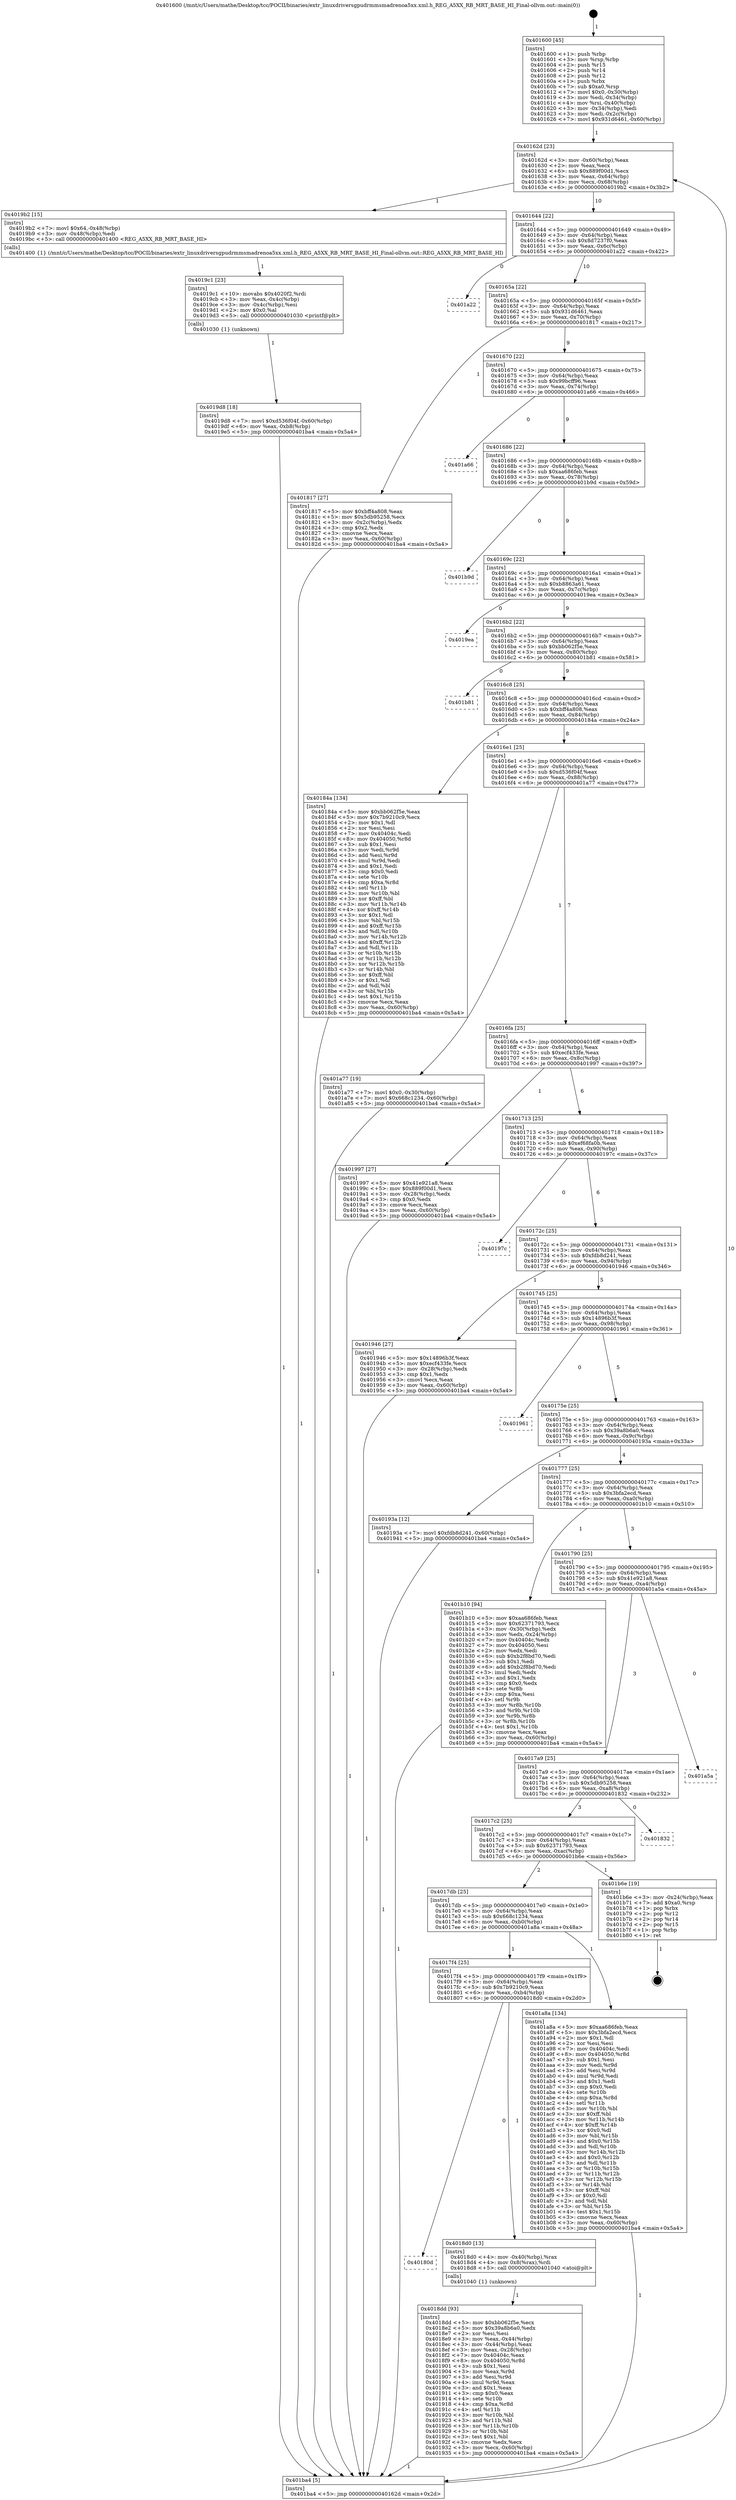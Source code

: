 digraph "0x401600" {
  label = "0x401600 (/mnt/c/Users/mathe/Desktop/tcc/POCII/binaries/extr_linuxdriversgpudrmmsmadrenoa5xx.xml.h_REG_A5XX_RB_MRT_BASE_HI_Final-ollvm.out::main(0))"
  labelloc = "t"
  node[shape=record]

  Entry [label="",width=0.3,height=0.3,shape=circle,fillcolor=black,style=filled]
  "0x40162d" [label="{
     0x40162d [23]\l
     | [instrs]\l
     &nbsp;&nbsp;0x40162d \<+3\>: mov -0x60(%rbp),%eax\l
     &nbsp;&nbsp;0x401630 \<+2\>: mov %eax,%ecx\l
     &nbsp;&nbsp;0x401632 \<+6\>: sub $0x889f00d1,%ecx\l
     &nbsp;&nbsp;0x401638 \<+3\>: mov %eax,-0x64(%rbp)\l
     &nbsp;&nbsp;0x40163b \<+3\>: mov %ecx,-0x68(%rbp)\l
     &nbsp;&nbsp;0x40163e \<+6\>: je 00000000004019b2 \<main+0x3b2\>\l
  }"]
  "0x4019b2" [label="{
     0x4019b2 [15]\l
     | [instrs]\l
     &nbsp;&nbsp;0x4019b2 \<+7\>: movl $0x64,-0x48(%rbp)\l
     &nbsp;&nbsp;0x4019b9 \<+3\>: mov -0x48(%rbp),%edi\l
     &nbsp;&nbsp;0x4019bc \<+5\>: call 0000000000401400 \<REG_A5XX_RB_MRT_BASE_HI\>\l
     | [calls]\l
     &nbsp;&nbsp;0x401400 \{1\} (/mnt/c/Users/mathe/Desktop/tcc/POCII/binaries/extr_linuxdriversgpudrmmsmadrenoa5xx.xml.h_REG_A5XX_RB_MRT_BASE_HI_Final-ollvm.out::REG_A5XX_RB_MRT_BASE_HI)\l
  }"]
  "0x401644" [label="{
     0x401644 [22]\l
     | [instrs]\l
     &nbsp;&nbsp;0x401644 \<+5\>: jmp 0000000000401649 \<main+0x49\>\l
     &nbsp;&nbsp;0x401649 \<+3\>: mov -0x64(%rbp),%eax\l
     &nbsp;&nbsp;0x40164c \<+5\>: sub $0x8d7237f0,%eax\l
     &nbsp;&nbsp;0x401651 \<+3\>: mov %eax,-0x6c(%rbp)\l
     &nbsp;&nbsp;0x401654 \<+6\>: je 0000000000401a22 \<main+0x422\>\l
  }"]
  Exit [label="",width=0.3,height=0.3,shape=circle,fillcolor=black,style=filled,peripheries=2]
  "0x401a22" [label="{
     0x401a22\l
  }", style=dashed]
  "0x40165a" [label="{
     0x40165a [22]\l
     | [instrs]\l
     &nbsp;&nbsp;0x40165a \<+5\>: jmp 000000000040165f \<main+0x5f\>\l
     &nbsp;&nbsp;0x40165f \<+3\>: mov -0x64(%rbp),%eax\l
     &nbsp;&nbsp;0x401662 \<+5\>: sub $0x931d6461,%eax\l
     &nbsp;&nbsp;0x401667 \<+3\>: mov %eax,-0x70(%rbp)\l
     &nbsp;&nbsp;0x40166a \<+6\>: je 0000000000401817 \<main+0x217\>\l
  }"]
  "0x4019d8" [label="{
     0x4019d8 [18]\l
     | [instrs]\l
     &nbsp;&nbsp;0x4019d8 \<+7\>: movl $0xd536f04f,-0x60(%rbp)\l
     &nbsp;&nbsp;0x4019df \<+6\>: mov %eax,-0xb8(%rbp)\l
     &nbsp;&nbsp;0x4019e5 \<+5\>: jmp 0000000000401ba4 \<main+0x5a4\>\l
  }"]
  "0x401817" [label="{
     0x401817 [27]\l
     | [instrs]\l
     &nbsp;&nbsp;0x401817 \<+5\>: mov $0xbff4a808,%eax\l
     &nbsp;&nbsp;0x40181c \<+5\>: mov $0x5db95258,%ecx\l
     &nbsp;&nbsp;0x401821 \<+3\>: mov -0x2c(%rbp),%edx\l
     &nbsp;&nbsp;0x401824 \<+3\>: cmp $0x2,%edx\l
     &nbsp;&nbsp;0x401827 \<+3\>: cmovne %ecx,%eax\l
     &nbsp;&nbsp;0x40182a \<+3\>: mov %eax,-0x60(%rbp)\l
     &nbsp;&nbsp;0x40182d \<+5\>: jmp 0000000000401ba4 \<main+0x5a4\>\l
  }"]
  "0x401670" [label="{
     0x401670 [22]\l
     | [instrs]\l
     &nbsp;&nbsp;0x401670 \<+5\>: jmp 0000000000401675 \<main+0x75\>\l
     &nbsp;&nbsp;0x401675 \<+3\>: mov -0x64(%rbp),%eax\l
     &nbsp;&nbsp;0x401678 \<+5\>: sub $0x99bcff96,%eax\l
     &nbsp;&nbsp;0x40167d \<+3\>: mov %eax,-0x74(%rbp)\l
     &nbsp;&nbsp;0x401680 \<+6\>: je 0000000000401a66 \<main+0x466\>\l
  }"]
  "0x401ba4" [label="{
     0x401ba4 [5]\l
     | [instrs]\l
     &nbsp;&nbsp;0x401ba4 \<+5\>: jmp 000000000040162d \<main+0x2d\>\l
  }"]
  "0x401600" [label="{
     0x401600 [45]\l
     | [instrs]\l
     &nbsp;&nbsp;0x401600 \<+1\>: push %rbp\l
     &nbsp;&nbsp;0x401601 \<+3\>: mov %rsp,%rbp\l
     &nbsp;&nbsp;0x401604 \<+2\>: push %r15\l
     &nbsp;&nbsp;0x401606 \<+2\>: push %r14\l
     &nbsp;&nbsp;0x401608 \<+2\>: push %r12\l
     &nbsp;&nbsp;0x40160a \<+1\>: push %rbx\l
     &nbsp;&nbsp;0x40160b \<+7\>: sub $0xa0,%rsp\l
     &nbsp;&nbsp;0x401612 \<+7\>: movl $0x0,-0x30(%rbp)\l
     &nbsp;&nbsp;0x401619 \<+3\>: mov %edi,-0x34(%rbp)\l
     &nbsp;&nbsp;0x40161c \<+4\>: mov %rsi,-0x40(%rbp)\l
     &nbsp;&nbsp;0x401620 \<+3\>: mov -0x34(%rbp),%edi\l
     &nbsp;&nbsp;0x401623 \<+3\>: mov %edi,-0x2c(%rbp)\l
     &nbsp;&nbsp;0x401626 \<+7\>: movl $0x931d6461,-0x60(%rbp)\l
  }"]
  "0x4019c1" [label="{
     0x4019c1 [23]\l
     | [instrs]\l
     &nbsp;&nbsp;0x4019c1 \<+10\>: movabs $0x4020f2,%rdi\l
     &nbsp;&nbsp;0x4019cb \<+3\>: mov %eax,-0x4c(%rbp)\l
     &nbsp;&nbsp;0x4019ce \<+3\>: mov -0x4c(%rbp),%esi\l
     &nbsp;&nbsp;0x4019d1 \<+2\>: mov $0x0,%al\l
     &nbsp;&nbsp;0x4019d3 \<+5\>: call 0000000000401030 \<printf@plt\>\l
     | [calls]\l
     &nbsp;&nbsp;0x401030 \{1\} (unknown)\l
  }"]
  "0x401a66" [label="{
     0x401a66\l
  }", style=dashed]
  "0x401686" [label="{
     0x401686 [22]\l
     | [instrs]\l
     &nbsp;&nbsp;0x401686 \<+5\>: jmp 000000000040168b \<main+0x8b\>\l
     &nbsp;&nbsp;0x40168b \<+3\>: mov -0x64(%rbp),%eax\l
     &nbsp;&nbsp;0x40168e \<+5\>: sub $0xaa686feb,%eax\l
     &nbsp;&nbsp;0x401693 \<+3\>: mov %eax,-0x78(%rbp)\l
     &nbsp;&nbsp;0x401696 \<+6\>: je 0000000000401b9d \<main+0x59d\>\l
  }"]
  "0x4018dd" [label="{
     0x4018dd [93]\l
     | [instrs]\l
     &nbsp;&nbsp;0x4018dd \<+5\>: mov $0xbb062f5e,%ecx\l
     &nbsp;&nbsp;0x4018e2 \<+5\>: mov $0x39a8b6a0,%edx\l
     &nbsp;&nbsp;0x4018e7 \<+2\>: xor %esi,%esi\l
     &nbsp;&nbsp;0x4018e9 \<+3\>: mov %eax,-0x44(%rbp)\l
     &nbsp;&nbsp;0x4018ec \<+3\>: mov -0x44(%rbp),%eax\l
     &nbsp;&nbsp;0x4018ef \<+3\>: mov %eax,-0x28(%rbp)\l
     &nbsp;&nbsp;0x4018f2 \<+7\>: mov 0x40404c,%eax\l
     &nbsp;&nbsp;0x4018f9 \<+8\>: mov 0x404050,%r8d\l
     &nbsp;&nbsp;0x401901 \<+3\>: sub $0x1,%esi\l
     &nbsp;&nbsp;0x401904 \<+3\>: mov %eax,%r9d\l
     &nbsp;&nbsp;0x401907 \<+3\>: add %esi,%r9d\l
     &nbsp;&nbsp;0x40190a \<+4\>: imul %r9d,%eax\l
     &nbsp;&nbsp;0x40190e \<+3\>: and $0x1,%eax\l
     &nbsp;&nbsp;0x401911 \<+3\>: cmp $0x0,%eax\l
     &nbsp;&nbsp;0x401914 \<+4\>: sete %r10b\l
     &nbsp;&nbsp;0x401918 \<+4\>: cmp $0xa,%r8d\l
     &nbsp;&nbsp;0x40191c \<+4\>: setl %r11b\l
     &nbsp;&nbsp;0x401920 \<+3\>: mov %r10b,%bl\l
     &nbsp;&nbsp;0x401923 \<+3\>: and %r11b,%bl\l
     &nbsp;&nbsp;0x401926 \<+3\>: xor %r11b,%r10b\l
     &nbsp;&nbsp;0x401929 \<+3\>: or %r10b,%bl\l
     &nbsp;&nbsp;0x40192c \<+3\>: test $0x1,%bl\l
     &nbsp;&nbsp;0x40192f \<+3\>: cmovne %edx,%ecx\l
     &nbsp;&nbsp;0x401932 \<+3\>: mov %ecx,-0x60(%rbp)\l
     &nbsp;&nbsp;0x401935 \<+5\>: jmp 0000000000401ba4 \<main+0x5a4\>\l
  }"]
  "0x401b9d" [label="{
     0x401b9d\l
  }", style=dashed]
  "0x40169c" [label="{
     0x40169c [22]\l
     | [instrs]\l
     &nbsp;&nbsp;0x40169c \<+5\>: jmp 00000000004016a1 \<main+0xa1\>\l
     &nbsp;&nbsp;0x4016a1 \<+3\>: mov -0x64(%rbp),%eax\l
     &nbsp;&nbsp;0x4016a4 \<+5\>: sub $0xb8863a61,%eax\l
     &nbsp;&nbsp;0x4016a9 \<+3\>: mov %eax,-0x7c(%rbp)\l
     &nbsp;&nbsp;0x4016ac \<+6\>: je 00000000004019ea \<main+0x3ea\>\l
  }"]
  "0x40180d" [label="{
     0x40180d\l
  }", style=dashed]
  "0x4019ea" [label="{
     0x4019ea\l
  }", style=dashed]
  "0x4016b2" [label="{
     0x4016b2 [22]\l
     | [instrs]\l
     &nbsp;&nbsp;0x4016b2 \<+5\>: jmp 00000000004016b7 \<main+0xb7\>\l
     &nbsp;&nbsp;0x4016b7 \<+3\>: mov -0x64(%rbp),%eax\l
     &nbsp;&nbsp;0x4016ba \<+5\>: sub $0xbb062f5e,%eax\l
     &nbsp;&nbsp;0x4016bf \<+3\>: mov %eax,-0x80(%rbp)\l
     &nbsp;&nbsp;0x4016c2 \<+6\>: je 0000000000401b81 \<main+0x581\>\l
  }"]
  "0x4018d0" [label="{
     0x4018d0 [13]\l
     | [instrs]\l
     &nbsp;&nbsp;0x4018d0 \<+4\>: mov -0x40(%rbp),%rax\l
     &nbsp;&nbsp;0x4018d4 \<+4\>: mov 0x8(%rax),%rdi\l
     &nbsp;&nbsp;0x4018d8 \<+5\>: call 0000000000401040 \<atoi@plt\>\l
     | [calls]\l
     &nbsp;&nbsp;0x401040 \{1\} (unknown)\l
  }"]
  "0x401b81" [label="{
     0x401b81\l
  }", style=dashed]
  "0x4016c8" [label="{
     0x4016c8 [25]\l
     | [instrs]\l
     &nbsp;&nbsp;0x4016c8 \<+5\>: jmp 00000000004016cd \<main+0xcd\>\l
     &nbsp;&nbsp;0x4016cd \<+3\>: mov -0x64(%rbp),%eax\l
     &nbsp;&nbsp;0x4016d0 \<+5\>: sub $0xbff4a808,%eax\l
     &nbsp;&nbsp;0x4016d5 \<+6\>: mov %eax,-0x84(%rbp)\l
     &nbsp;&nbsp;0x4016db \<+6\>: je 000000000040184a \<main+0x24a\>\l
  }"]
  "0x4017f4" [label="{
     0x4017f4 [25]\l
     | [instrs]\l
     &nbsp;&nbsp;0x4017f4 \<+5\>: jmp 00000000004017f9 \<main+0x1f9\>\l
     &nbsp;&nbsp;0x4017f9 \<+3\>: mov -0x64(%rbp),%eax\l
     &nbsp;&nbsp;0x4017fc \<+5\>: sub $0x7b9210c9,%eax\l
     &nbsp;&nbsp;0x401801 \<+6\>: mov %eax,-0xb4(%rbp)\l
     &nbsp;&nbsp;0x401807 \<+6\>: je 00000000004018d0 \<main+0x2d0\>\l
  }"]
  "0x40184a" [label="{
     0x40184a [134]\l
     | [instrs]\l
     &nbsp;&nbsp;0x40184a \<+5\>: mov $0xbb062f5e,%eax\l
     &nbsp;&nbsp;0x40184f \<+5\>: mov $0x7b9210c9,%ecx\l
     &nbsp;&nbsp;0x401854 \<+2\>: mov $0x1,%dl\l
     &nbsp;&nbsp;0x401856 \<+2\>: xor %esi,%esi\l
     &nbsp;&nbsp;0x401858 \<+7\>: mov 0x40404c,%edi\l
     &nbsp;&nbsp;0x40185f \<+8\>: mov 0x404050,%r8d\l
     &nbsp;&nbsp;0x401867 \<+3\>: sub $0x1,%esi\l
     &nbsp;&nbsp;0x40186a \<+3\>: mov %edi,%r9d\l
     &nbsp;&nbsp;0x40186d \<+3\>: add %esi,%r9d\l
     &nbsp;&nbsp;0x401870 \<+4\>: imul %r9d,%edi\l
     &nbsp;&nbsp;0x401874 \<+3\>: and $0x1,%edi\l
     &nbsp;&nbsp;0x401877 \<+3\>: cmp $0x0,%edi\l
     &nbsp;&nbsp;0x40187a \<+4\>: sete %r10b\l
     &nbsp;&nbsp;0x40187e \<+4\>: cmp $0xa,%r8d\l
     &nbsp;&nbsp;0x401882 \<+4\>: setl %r11b\l
     &nbsp;&nbsp;0x401886 \<+3\>: mov %r10b,%bl\l
     &nbsp;&nbsp;0x401889 \<+3\>: xor $0xff,%bl\l
     &nbsp;&nbsp;0x40188c \<+3\>: mov %r11b,%r14b\l
     &nbsp;&nbsp;0x40188f \<+4\>: xor $0xff,%r14b\l
     &nbsp;&nbsp;0x401893 \<+3\>: xor $0x1,%dl\l
     &nbsp;&nbsp;0x401896 \<+3\>: mov %bl,%r15b\l
     &nbsp;&nbsp;0x401899 \<+4\>: and $0xff,%r15b\l
     &nbsp;&nbsp;0x40189d \<+3\>: and %dl,%r10b\l
     &nbsp;&nbsp;0x4018a0 \<+3\>: mov %r14b,%r12b\l
     &nbsp;&nbsp;0x4018a3 \<+4\>: and $0xff,%r12b\l
     &nbsp;&nbsp;0x4018a7 \<+3\>: and %dl,%r11b\l
     &nbsp;&nbsp;0x4018aa \<+3\>: or %r10b,%r15b\l
     &nbsp;&nbsp;0x4018ad \<+3\>: or %r11b,%r12b\l
     &nbsp;&nbsp;0x4018b0 \<+3\>: xor %r12b,%r15b\l
     &nbsp;&nbsp;0x4018b3 \<+3\>: or %r14b,%bl\l
     &nbsp;&nbsp;0x4018b6 \<+3\>: xor $0xff,%bl\l
     &nbsp;&nbsp;0x4018b9 \<+3\>: or $0x1,%dl\l
     &nbsp;&nbsp;0x4018bc \<+2\>: and %dl,%bl\l
     &nbsp;&nbsp;0x4018be \<+3\>: or %bl,%r15b\l
     &nbsp;&nbsp;0x4018c1 \<+4\>: test $0x1,%r15b\l
     &nbsp;&nbsp;0x4018c5 \<+3\>: cmovne %ecx,%eax\l
     &nbsp;&nbsp;0x4018c8 \<+3\>: mov %eax,-0x60(%rbp)\l
     &nbsp;&nbsp;0x4018cb \<+5\>: jmp 0000000000401ba4 \<main+0x5a4\>\l
  }"]
  "0x4016e1" [label="{
     0x4016e1 [25]\l
     | [instrs]\l
     &nbsp;&nbsp;0x4016e1 \<+5\>: jmp 00000000004016e6 \<main+0xe6\>\l
     &nbsp;&nbsp;0x4016e6 \<+3\>: mov -0x64(%rbp),%eax\l
     &nbsp;&nbsp;0x4016e9 \<+5\>: sub $0xd536f04f,%eax\l
     &nbsp;&nbsp;0x4016ee \<+6\>: mov %eax,-0x88(%rbp)\l
     &nbsp;&nbsp;0x4016f4 \<+6\>: je 0000000000401a77 \<main+0x477\>\l
  }"]
  "0x401a8a" [label="{
     0x401a8a [134]\l
     | [instrs]\l
     &nbsp;&nbsp;0x401a8a \<+5\>: mov $0xaa686feb,%eax\l
     &nbsp;&nbsp;0x401a8f \<+5\>: mov $0x3bfa2ecd,%ecx\l
     &nbsp;&nbsp;0x401a94 \<+2\>: mov $0x1,%dl\l
     &nbsp;&nbsp;0x401a96 \<+2\>: xor %esi,%esi\l
     &nbsp;&nbsp;0x401a98 \<+7\>: mov 0x40404c,%edi\l
     &nbsp;&nbsp;0x401a9f \<+8\>: mov 0x404050,%r8d\l
     &nbsp;&nbsp;0x401aa7 \<+3\>: sub $0x1,%esi\l
     &nbsp;&nbsp;0x401aaa \<+3\>: mov %edi,%r9d\l
     &nbsp;&nbsp;0x401aad \<+3\>: add %esi,%r9d\l
     &nbsp;&nbsp;0x401ab0 \<+4\>: imul %r9d,%edi\l
     &nbsp;&nbsp;0x401ab4 \<+3\>: and $0x1,%edi\l
     &nbsp;&nbsp;0x401ab7 \<+3\>: cmp $0x0,%edi\l
     &nbsp;&nbsp;0x401aba \<+4\>: sete %r10b\l
     &nbsp;&nbsp;0x401abe \<+4\>: cmp $0xa,%r8d\l
     &nbsp;&nbsp;0x401ac2 \<+4\>: setl %r11b\l
     &nbsp;&nbsp;0x401ac6 \<+3\>: mov %r10b,%bl\l
     &nbsp;&nbsp;0x401ac9 \<+3\>: xor $0xff,%bl\l
     &nbsp;&nbsp;0x401acc \<+3\>: mov %r11b,%r14b\l
     &nbsp;&nbsp;0x401acf \<+4\>: xor $0xff,%r14b\l
     &nbsp;&nbsp;0x401ad3 \<+3\>: xor $0x0,%dl\l
     &nbsp;&nbsp;0x401ad6 \<+3\>: mov %bl,%r15b\l
     &nbsp;&nbsp;0x401ad9 \<+4\>: and $0x0,%r15b\l
     &nbsp;&nbsp;0x401add \<+3\>: and %dl,%r10b\l
     &nbsp;&nbsp;0x401ae0 \<+3\>: mov %r14b,%r12b\l
     &nbsp;&nbsp;0x401ae3 \<+4\>: and $0x0,%r12b\l
     &nbsp;&nbsp;0x401ae7 \<+3\>: and %dl,%r11b\l
     &nbsp;&nbsp;0x401aea \<+3\>: or %r10b,%r15b\l
     &nbsp;&nbsp;0x401aed \<+3\>: or %r11b,%r12b\l
     &nbsp;&nbsp;0x401af0 \<+3\>: xor %r12b,%r15b\l
     &nbsp;&nbsp;0x401af3 \<+3\>: or %r14b,%bl\l
     &nbsp;&nbsp;0x401af6 \<+3\>: xor $0xff,%bl\l
     &nbsp;&nbsp;0x401af9 \<+3\>: or $0x0,%dl\l
     &nbsp;&nbsp;0x401afc \<+2\>: and %dl,%bl\l
     &nbsp;&nbsp;0x401afe \<+3\>: or %bl,%r15b\l
     &nbsp;&nbsp;0x401b01 \<+4\>: test $0x1,%r15b\l
     &nbsp;&nbsp;0x401b05 \<+3\>: cmovne %ecx,%eax\l
     &nbsp;&nbsp;0x401b08 \<+3\>: mov %eax,-0x60(%rbp)\l
     &nbsp;&nbsp;0x401b0b \<+5\>: jmp 0000000000401ba4 \<main+0x5a4\>\l
  }"]
  "0x401a77" [label="{
     0x401a77 [19]\l
     | [instrs]\l
     &nbsp;&nbsp;0x401a77 \<+7\>: movl $0x0,-0x30(%rbp)\l
     &nbsp;&nbsp;0x401a7e \<+7\>: movl $0x668c1234,-0x60(%rbp)\l
     &nbsp;&nbsp;0x401a85 \<+5\>: jmp 0000000000401ba4 \<main+0x5a4\>\l
  }"]
  "0x4016fa" [label="{
     0x4016fa [25]\l
     | [instrs]\l
     &nbsp;&nbsp;0x4016fa \<+5\>: jmp 00000000004016ff \<main+0xff\>\l
     &nbsp;&nbsp;0x4016ff \<+3\>: mov -0x64(%rbp),%eax\l
     &nbsp;&nbsp;0x401702 \<+5\>: sub $0xecf433fe,%eax\l
     &nbsp;&nbsp;0x401707 \<+6\>: mov %eax,-0x8c(%rbp)\l
     &nbsp;&nbsp;0x40170d \<+6\>: je 0000000000401997 \<main+0x397\>\l
  }"]
  "0x4017db" [label="{
     0x4017db [25]\l
     | [instrs]\l
     &nbsp;&nbsp;0x4017db \<+5\>: jmp 00000000004017e0 \<main+0x1e0\>\l
     &nbsp;&nbsp;0x4017e0 \<+3\>: mov -0x64(%rbp),%eax\l
     &nbsp;&nbsp;0x4017e3 \<+5\>: sub $0x668c1234,%eax\l
     &nbsp;&nbsp;0x4017e8 \<+6\>: mov %eax,-0xb0(%rbp)\l
     &nbsp;&nbsp;0x4017ee \<+6\>: je 0000000000401a8a \<main+0x48a\>\l
  }"]
  "0x401997" [label="{
     0x401997 [27]\l
     | [instrs]\l
     &nbsp;&nbsp;0x401997 \<+5\>: mov $0x41e921a8,%eax\l
     &nbsp;&nbsp;0x40199c \<+5\>: mov $0x889f00d1,%ecx\l
     &nbsp;&nbsp;0x4019a1 \<+3\>: mov -0x28(%rbp),%edx\l
     &nbsp;&nbsp;0x4019a4 \<+3\>: cmp $0x0,%edx\l
     &nbsp;&nbsp;0x4019a7 \<+3\>: cmove %ecx,%eax\l
     &nbsp;&nbsp;0x4019aa \<+3\>: mov %eax,-0x60(%rbp)\l
     &nbsp;&nbsp;0x4019ad \<+5\>: jmp 0000000000401ba4 \<main+0x5a4\>\l
  }"]
  "0x401713" [label="{
     0x401713 [25]\l
     | [instrs]\l
     &nbsp;&nbsp;0x401713 \<+5\>: jmp 0000000000401718 \<main+0x118\>\l
     &nbsp;&nbsp;0x401718 \<+3\>: mov -0x64(%rbp),%eax\l
     &nbsp;&nbsp;0x40171b \<+5\>: sub $0xef68fa0b,%eax\l
     &nbsp;&nbsp;0x401720 \<+6\>: mov %eax,-0x90(%rbp)\l
     &nbsp;&nbsp;0x401726 \<+6\>: je 000000000040197c \<main+0x37c\>\l
  }"]
  "0x401b6e" [label="{
     0x401b6e [19]\l
     | [instrs]\l
     &nbsp;&nbsp;0x401b6e \<+3\>: mov -0x24(%rbp),%eax\l
     &nbsp;&nbsp;0x401b71 \<+7\>: add $0xa0,%rsp\l
     &nbsp;&nbsp;0x401b78 \<+1\>: pop %rbx\l
     &nbsp;&nbsp;0x401b79 \<+2\>: pop %r12\l
     &nbsp;&nbsp;0x401b7b \<+2\>: pop %r14\l
     &nbsp;&nbsp;0x401b7d \<+2\>: pop %r15\l
     &nbsp;&nbsp;0x401b7f \<+1\>: pop %rbp\l
     &nbsp;&nbsp;0x401b80 \<+1\>: ret\l
  }"]
  "0x40197c" [label="{
     0x40197c\l
  }", style=dashed]
  "0x40172c" [label="{
     0x40172c [25]\l
     | [instrs]\l
     &nbsp;&nbsp;0x40172c \<+5\>: jmp 0000000000401731 \<main+0x131\>\l
     &nbsp;&nbsp;0x401731 \<+3\>: mov -0x64(%rbp),%eax\l
     &nbsp;&nbsp;0x401734 \<+5\>: sub $0xfdb8d241,%eax\l
     &nbsp;&nbsp;0x401739 \<+6\>: mov %eax,-0x94(%rbp)\l
     &nbsp;&nbsp;0x40173f \<+6\>: je 0000000000401946 \<main+0x346\>\l
  }"]
  "0x4017c2" [label="{
     0x4017c2 [25]\l
     | [instrs]\l
     &nbsp;&nbsp;0x4017c2 \<+5\>: jmp 00000000004017c7 \<main+0x1c7\>\l
     &nbsp;&nbsp;0x4017c7 \<+3\>: mov -0x64(%rbp),%eax\l
     &nbsp;&nbsp;0x4017ca \<+5\>: sub $0x62371793,%eax\l
     &nbsp;&nbsp;0x4017cf \<+6\>: mov %eax,-0xac(%rbp)\l
     &nbsp;&nbsp;0x4017d5 \<+6\>: je 0000000000401b6e \<main+0x56e\>\l
  }"]
  "0x401946" [label="{
     0x401946 [27]\l
     | [instrs]\l
     &nbsp;&nbsp;0x401946 \<+5\>: mov $0x14896b3f,%eax\l
     &nbsp;&nbsp;0x40194b \<+5\>: mov $0xecf433fe,%ecx\l
     &nbsp;&nbsp;0x401950 \<+3\>: mov -0x28(%rbp),%edx\l
     &nbsp;&nbsp;0x401953 \<+3\>: cmp $0x1,%edx\l
     &nbsp;&nbsp;0x401956 \<+3\>: cmovl %ecx,%eax\l
     &nbsp;&nbsp;0x401959 \<+3\>: mov %eax,-0x60(%rbp)\l
     &nbsp;&nbsp;0x40195c \<+5\>: jmp 0000000000401ba4 \<main+0x5a4\>\l
  }"]
  "0x401745" [label="{
     0x401745 [25]\l
     | [instrs]\l
     &nbsp;&nbsp;0x401745 \<+5\>: jmp 000000000040174a \<main+0x14a\>\l
     &nbsp;&nbsp;0x40174a \<+3\>: mov -0x64(%rbp),%eax\l
     &nbsp;&nbsp;0x40174d \<+5\>: sub $0x14896b3f,%eax\l
     &nbsp;&nbsp;0x401752 \<+6\>: mov %eax,-0x98(%rbp)\l
     &nbsp;&nbsp;0x401758 \<+6\>: je 0000000000401961 \<main+0x361\>\l
  }"]
  "0x401832" [label="{
     0x401832\l
  }", style=dashed]
  "0x401961" [label="{
     0x401961\l
  }", style=dashed]
  "0x40175e" [label="{
     0x40175e [25]\l
     | [instrs]\l
     &nbsp;&nbsp;0x40175e \<+5\>: jmp 0000000000401763 \<main+0x163\>\l
     &nbsp;&nbsp;0x401763 \<+3\>: mov -0x64(%rbp),%eax\l
     &nbsp;&nbsp;0x401766 \<+5\>: sub $0x39a8b6a0,%eax\l
     &nbsp;&nbsp;0x40176b \<+6\>: mov %eax,-0x9c(%rbp)\l
     &nbsp;&nbsp;0x401771 \<+6\>: je 000000000040193a \<main+0x33a\>\l
  }"]
  "0x4017a9" [label="{
     0x4017a9 [25]\l
     | [instrs]\l
     &nbsp;&nbsp;0x4017a9 \<+5\>: jmp 00000000004017ae \<main+0x1ae\>\l
     &nbsp;&nbsp;0x4017ae \<+3\>: mov -0x64(%rbp),%eax\l
     &nbsp;&nbsp;0x4017b1 \<+5\>: sub $0x5db95258,%eax\l
     &nbsp;&nbsp;0x4017b6 \<+6\>: mov %eax,-0xa8(%rbp)\l
     &nbsp;&nbsp;0x4017bc \<+6\>: je 0000000000401832 \<main+0x232\>\l
  }"]
  "0x40193a" [label="{
     0x40193a [12]\l
     | [instrs]\l
     &nbsp;&nbsp;0x40193a \<+7\>: movl $0xfdb8d241,-0x60(%rbp)\l
     &nbsp;&nbsp;0x401941 \<+5\>: jmp 0000000000401ba4 \<main+0x5a4\>\l
  }"]
  "0x401777" [label="{
     0x401777 [25]\l
     | [instrs]\l
     &nbsp;&nbsp;0x401777 \<+5\>: jmp 000000000040177c \<main+0x17c\>\l
     &nbsp;&nbsp;0x40177c \<+3\>: mov -0x64(%rbp),%eax\l
     &nbsp;&nbsp;0x40177f \<+5\>: sub $0x3bfa2ecd,%eax\l
     &nbsp;&nbsp;0x401784 \<+6\>: mov %eax,-0xa0(%rbp)\l
     &nbsp;&nbsp;0x40178a \<+6\>: je 0000000000401b10 \<main+0x510\>\l
  }"]
  "0x401a5a" [label="{
     0x401a5a\l
  }", style=dashed]
  "0x401b10" [label="{
     0x401b10 [94]\l
     | [instrs]\l
     &nbsp;&nbsp;0x401b10 \<+5\>: mov $0xaa686feb,%eax\l
     &nbsp;&nbsp;0x401b15 \<+5\>: mov $0x62371793,%ecx\l
     &nbsp;&nbsp;0x401b1a \<+3\>: mov -0x30(%rbp),%edx\l
     &nbsp;&nbsp;0x401b1d \<+3\>: mov %edx,-0x24(%rbp)\l
     &nbsp;&nbsp;0x401b20 \<+7\>: mov 0x40404c,%edx\l
     &nbsp;&nbsp;0x401b27 \<+7\>: mov 0x404050,%esi\l
     &nbsp;&nbsp;0x401b2e \<+2\>: mov %edx,%edi\l
     &nbsp;&nbsp;0x401b30 \<+6\>: sub $0xb2f8bd70,%edi\l
     &nbsp;&nbsp;0x401b36 \<+3\>: sub $0x1,%edi\l
     &nbsp;&nbsp;0x401b39 \<+6\>: add $0xb2f8bd70,%edi\l
     &nbsp;&nbsp;0x401b3f \<+3\>: imul %edi,%edx\l
     &nbsp;&nbsp;0x401b42 \<+3\>: and $0x1,%edx\l
     &nbsp;&nbsp;0x401b45 \<+3\>: cmp $0x0,%edx\l
     &nbsp;&nbsp;0x401b48 \<+4\>: sete %r8b\l
     &nbsp;&nbsp;0x401b4c \<+3\>: cmp $0xa,%esi\l
     &nbsp;&nbsp;0x401b4f \<+4\>: setl %r9b\l
     &nbsp;&nbsp;0x401b53 \<+3\>: mov %r8b,%r10b\l
     &nbsp;&nbsp;0x401b56 \<+3\>: and %r9b,%r10b\l
     &nbsp;&nbsp;0x401b59 \<+3\>: xor %r9b,%r8b\l
     &nbsp;&nbsp;0x401b5c \<+3\>: or %r8b,%r10b\l
     &nbsp;&nbsp;0x401b5f \<+4\>: test $0x1,%r10b\l
     &nbsp;&nbsp;0x401b63 \<+3\>: cmovne %ecx,%eax\l
     &nbsp;&nbsp;0x401b66 \<+3\>: mov %eax,-0x60(%rbp)\l
     &nbsp;&nbsp;0x401b69 \<+5\>: jmp 0000000000401ba4 \<main+0x5a4\>\l
  }"]
  "0x401790" [label="{
     0x401790 [25]\l
     | [instrs]\l
     &nbsp;&nbsp;0x401790 \<+5\>: jmp 0000000000401795 \<main+0x195\>\l
     &nbsp;&nbsp;0x401795 \<+3\>: mov -0x64(%rbp),%eax\l
     &nbsp;&nbsp;0x401798 \<+5\>: sub $0x41e921a8,%eax\l
     &nbsp;&nbsp;0x40179d \<+6\>: mov %eax,-0xa4(%rbp)\l
     &nbsp;&nbsp;0x4017a3 \<+6\>: je 0000000000401a5a \<main+0x45a\>\l
  }"]
  Entry -> "0x401600" [label=" 1"]
  "0x40162d" -> "0x4019b2" [label=" 1"]
  "0x40162d" -> "0x401644" [label=" 10"]
  "0x401b6e" -> Exit [label=" 1"]
  "0x401644" -> "0x401a22" [label=" 0"]
  "0x401644" -> "0x40165a" [label=" 10"]
  "0x401b10" -> "0x401ba4" [label=" 1"]
  "0x40165a" -> "0x401817" [label=" 1"]
  "0x40165a" -> "0x401670" [label=" 9"]
  "0x401817" -> "0x401ba4" [label=" 1"]
  "0x401600" -> "0x40162d" [label=" 1"]
  "0x401ba4" -> "0x40162d" [label=" 10"]
  "0x401a8a" -> "0x401ba4" [label=" 1"]
  "0x401670" -> "0x401a66" [label=" 0"]
  "0x401670" -> "0x401686" [label=" 9"]
  "0x401a77" -> "0x401ba4" [label=" 1"]
  "0x401686" -> "0x401b9d" [label=" 0"]
  "0x401686" -> "0x40169c" [label=" 9"]
  "0x4019d8" -> "0x401ba4" [label=" 1"]
  "0x40169c" -> "0x4019ea" [label=" 0"]
  "0x40169c" -> "0x4016b2" [label=" 9"]
  "0x4019c1" -> "0x4019d8" [label=" 1"]
  "0x4016b2" -> "0x401b81" [label=" 0"]
  "0x4016b2" -> "0x4016c8" [label=" 9"]
  "0x4019b2" -> "0x4019c1" [label=" 1"]
  "0x4016c8" -> "0x40184a" [label=" 1"]
  "0x4016c8" -> "0x4016e1" [label=" 8"]
  "0x40184a" -> "0x401ba4" [label=" 1"]
  "0x401946" -> "0x401ba4" [label=" 1"]
  "0x4016e1" -> "0x401a77" [label=" 1"]
  "0x4016e1" -> "0x4016fa" [label=" 7"]
  "0x40193a" -> "0x401ba4" [label=" 1"]
  "0x4016fa" -> "0x401997" [label=" 1"]
  "0x4016fa" -> "0x401713" [label=" 6"]
  "0x4018d0" -> "0x4018dd" [label=" 1"]
  "0x401713" -> "0x40197c" [label=" 0"]
  "0x401713" -> "0x40172c" [label=" 6"]
  "0x4017f4" -> "0x40180d" [label=" 0"]
  "0x40172c" -> "0x401946" [label=" 1"]
  "0x40172c" -> "0x401745" [label=" 5"]
  "0x401997" -> "0x401ba4" [label=" 1"]
  "0x401745" -> "0x401961" [label=" 0"]
  "0x401745" -> "0x40175e" [label=" 5"]
  "0x4017db" -> "0x4017f4" [label=" 1"]
  "0x40175e" -> "0x40193a" [label=" 1"]
  "0x40175e" -> "0x401777" [label=" 4"]
  "0x4018dd" -> "0x401ba4" [label=" 1"]
  "0x401777" -> "0x401b10" [label=" 1"]
  "0x401777" -> "0x401790" [label=" 3"]
  "0x4017c2" -> "0x4017db" [label=" 2"]
  "0x401790" -> "0x401a5a" [label=" 0"]
  "0x401790" -> "0x4017a9" [label=" 3"]
  "0x4017db" -> "0x401a8a" [label=" 1"]
  "0x4017a9" -> "0x401832" [label=" 0"]
  "0x4017a9" -> "0x4017c2" [label=" 3"]
  "0x4017f4" -> "0x4018d0" [label=" 1"]
  "0x4017c2" -> "0x401b6e" [label=" 1"]
}
